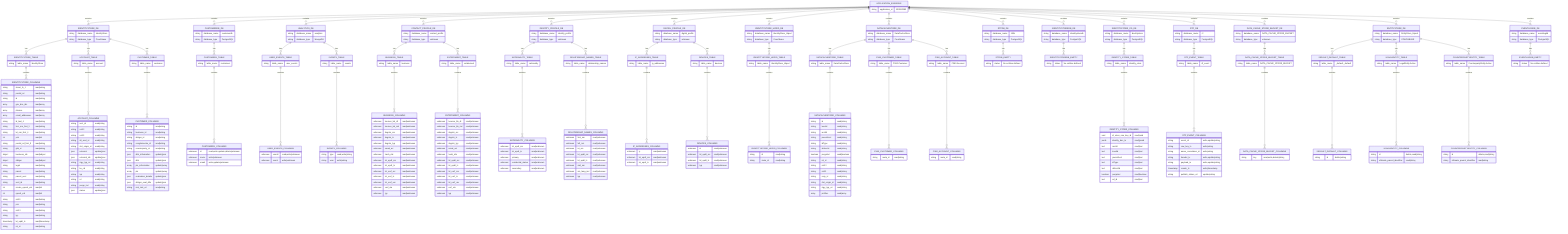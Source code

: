 erDiagram
    APPLICATION_500000383 {
        string application_id "500000383"
    }
    
    %% 1. IdentityStore Database
    IDENTITYSTORE_DB {
        string database_name "IdentityStore"
        string database_type "Couchbase"
    }
    
    IDENTITYSTORE_TABLE {
        string table_name "IdentityStore"
    }
    
    IDENTITYSTORE_COLUMNS {
        string street_ln_1 "read|string"
        string postal_cd "read|string"  
        string id "read|string"
        array gov_doc_ids "read|array"
        array phones "read|array"
        array email_addresses "read|array"
        string id_last_4 "read|string"
        string first_nm_first_3 "read|string"
        string lst_nm_first_4 "read|string"
        int yob "read|int"
        string postal_cd_first_5 "read|string"
        string glbl_id "read|string"
        object business_ids "read|object"
        object obligor "read|object"
        string legal "read|string"
        string parent "read|string"
        string parent_acct "read|string"
        string acct_id "read|string"
        int create_epoch_val "read|int"
        int epoch_val "read|int"
        string cm15 "read|string"
        string pcn "read|string"
        string cm13 "read|string"
        string typ "read|string"
        timestamp lst_updt_ts "read|timestamp"
        string rel_id "read|string"
    }
    
    ACCOUNT_TABLE {
        string table_name "account"
    }
    
    ACCOUNT_COLUMNS {
        string acct_id "read|string"
        string cm13 "read|string"
        string cm15 "read|string"
        string alt_acct_id "read|string"
        string clnt_origin_id "read|string"
        json external "update|json"
        json external_ids "update|json"
        string ctgy_typ_cd "read|string"
        string bu_cd "read|string"
        string typ "read|string"
        string cd "read|string"
        string purge_ind "read|string"
        json status "update|json"
    }
    
    CUSTOMER_TABLE {
        string table_name "customer"
    }
    
    CUSTOMER_COLUMNS {
        string id "read|string"
        string business_id "read|string"
        string obligor_id "read|string"
        string conglomerate_id "read|string"
        string counterparty_id "read|string"
        json dnb_information "update|json"
        json dnb "update|json"
        array pin_information "update|array"
        array pin "update|array"
        json evaluation_details "update|json"
        json obligor_eval_dtls "update|json"
        string mnl_Lnk_cd "read|string"
    }
    
    %% 2. CustomerDB Database
    CUSTOMERDB_DB {
        string database_name "customerdb"
        string database_type "PostgreSQL"
    }
    
    CUSTOMERS_TABLE {
        string table_name "customers"
    }
    
    CUSTOMERS_COLUMNS {
        unknown id "read,write,update,delete|unknown"
        unknown name "write|unknown"
        unknown email "write,update|unknown"
    }
    
    %% 3. Analytics Database
    ANALYTICS_DB {
        string database_name "analytics"
        string database_type "MongoDB"
    }
    
    USER_EVENTS_TABLE {
        string table_name "user_events"
    }
    
    USER_EVENTS_COLUMNS {
        unknown userId "read,write|unknown"
        unknown event "write|unknown"
    }
    
    EVENTS_TABLE {
        string table_name "events"
    }
    
    EVENTS_COLUMNS {
        string type "read,write|string"
        string user "write|string"
    }
    
    %% 4. Contact Profile Database
    CONTACT_PROFILE_DB {
        string database_name "contact_profile"
        string database_type "unknown"
    }
    
    BUSINESS_TABLE {
        string table_name "business"
    }
    
    BUSINESS_COLUMNS {
        unknown bounce_bk_dt "read|unknown"
        unknown bounce_bk_ind "read|unknown"
        unknown dsgntn_src "read|unknown"
        unknown dsgntn_ts "read|unknown"
        unknown dsgntn_typ "read|unknown"
        unknown email_ad "read|unknown"
        unknown hash_nbr "read|unknown"
        unknown lst_updt_src "read|unknown"
        unknown lst_updt_ts "read|unknown"
        unknown lst_verf_src "read|unknown"
        unknown lst_verf_ts "read|unknown"
        unknown lst_verf_usr "read|unknown"
        unknown verf_sta "read|unknown"
        unknown typ "read|unknown"
    }
    
    ESTATEMENT_TABLE {
        string table_name "estatement"
    }
    
    ESTATEMENT_COLUMNS {
        unknown bounce_bk_dt "read|unknown"
        unknown bounce_bk_ind "read|unknown"
        unknown dsgntn_src "read|unknown"
        unknown dsgntn_ts "read|unknown"
        unknown dsgntn_typ "read|unknown"
        unknown email_ad "read|unknown"
        unknown hash_nbr "read|unknown"
        unknown lst_updt_src "read|unknown"
        unknown lst_updt_ts "read|unknown"
        unknown lst_verf_src "read|unknown"
        unknown lst_verf_ts "read|unknown"
        unknown lst_verf_usr "read|unknown"
        unknown verf_sta "read|unknown"
        unknown typ "read|unknown"
    }
    
    %% 5. Identity Profile Database
    IDENTITY_PROFILE_DB {
        string database_name "identity_profile"
        string database_type "unknown"
    }
    
    NATIONALITY_TABLE {
        string table_name "nationality"
    }
    
    NATIONALITY_COLUMNS {
        unknown lst_updt_src "read|unknown"
        unknown lst_updt_ts "read|unknown"
        unknown primary "read|unknown"
        unknown residential_status "read|unknown"
        unknown secondary "read|unknown"
    }
    
    RELATIONSHIP_NAMES_TABLE {
        string table_name "relationship_names"
    }
    
    RELATIONSHIP_NAMES_COLUMNS {
        unknown first_nm "read|unknown"
        unknown full_nm "read|unknown"
        unknown lst_nm "read|unknown"
        unknown lst_updt_src "read|unknown"
        unknown lst_updt_ts "read|unknown"
        unknown mid_nm "read|unknown"
        unknown nm_lang_ind "read|unknown"
        unknown typ "read|unknown"
    }
    
    %% 6. Digital Profile Database  
    DIGITAL_PROFILE_DB {
        string database_name "digital_profile"
        string database_type "unknown"
    }
    
    IP_ADDRESSES_TABLE {
        string table_name "ip_addresses"
    }
    
    IP_ADDRESSES_COLUMNS {
        unknown ip "read|unknown"
        unknown lst_updt_src "read|unknown"
        unknown lst_updt_ts "read|unknown"
    }
    
    DEVICES_TABLE {
        string table_name "devices"
    }
    
    DEVICES_COLUMNS {
        unknown id "read|unknown"
        unknown lst_updt_src "read|unknown"
        unknown lst_updt_ts "read|unknown"
        unknown typ "read|unknown"
    }
    
    %% 7. IdentityStore_Hiped Database
    IDENTITYSTORE_HIPED_DB {
        string database_name "IdentityStore_Hiped"
        string database_type "Couchbase"
    }
    
    IDENTITYSTORE_HIPED_TABLE {
        string table_name "IdentityStore_Hiped"
    }
    
    IDENTITYSTORE_HIPED_COLUMNS {
        string id "read|string"
        string meta_id "read|string"
    }
    
    %% 8. DataCacheStore Database
    DATACACHESTORE_DB {
        string database_name "DataCacheStore"
        string database_type "Couchbase"
    }
    
    DATACACHESTORE_TABLE {
        string table_name "DataCacheStore"
    }
    
    DATACACHESTORE_COLUMNS {
        string id "read|string"
        string levelId "read|string"
        string acctId "read|string"
        string parentAcct "read|string"
        string idType "read|string"
        string altAcctId "read|string"
        boolean purgeInd "read|boolean"
        string rel_id "read|string"
        string cm13 "read|string"
        string cm11 "read|string"
        string corp_id "read|string"
        string clnt_origin_id "read|string"
        string ctgy_typ_cd "read|string"
        array profiles "read|array"
    }
    
    C360_CUSTOMER_TABLE {
        string table_name "C360.Customer"
    }
    
    C360_CUSTOMER_COLUMNS {
        string meta_id "read|string"
    }
    
    C360_ACCOUNT_TABLE {
        string table_name "C360.Account"
    }
    
    C360_ACCOUNT_COLUMNS {
        string meta_id "read|string"
    }
    
    %% 9. RTFDB Database
    RTFDB_DB {
        string database_name "rtfdb"
        string database_type "PostgreSQL"
    }
    
    RTFDB_EMPTY {
        string status "No entities defined"
    }
    
    %% 10. IdentityStoreDB Database
    IDENTITYSTOREDB_DB {
        string database_name "identitystoredb"
        string database_type "PostgreSQL"
    }
    
    IDENTITYSTOREDB_EMPTY {
        string status "No entities defined"
    }
    
    %% 11. IdentityStore PostgreSQL Database
    IDENTITYSTORE_PG_DB {
        string database_name "identitystore"
        string database_type "PostgreSQL"
    }
    
    IDENTITY_STORE_TABLE {
        string table_name "identity_store"
    }
    
    IDENTITY_STORE_COLUMNS {
        uuid id_store_row_key_id "read|uuid"
        jsonb identity_doc_tx "read|jsonb"
        text acctId "read|text"
        text levelId "read|text"
        text parentAcct "read|text"
        text idType "read|text"
        text altAcctId "read|text"
        boolean purgeInd "read|boolean"
        text rel_id "read|text"
    }
    
    %% 12. RTF Database
    RTF_DB {
        string database_name "rtf"
        string database_type "PostgreSQL"
    }
    
    RTF_EVENT_TABLE {
        string table_name "rtf_event"
    }
    
    RTF_EVENT_COLUMNS {
        string event_id "write,update|string"
        string row_key_tx "write|string"
        string amex_correlation_id "write|string"
        string header_tx "write,update|string"
        string payload_tx "write,update|string"
        timestamp create_ts "write|timestamp"
        string publish_status_cd "update|string"
    }
    
    %% 13. DATA_CACHE_STORE_BUCKET Database
    DATA_CACHE_STORE_BUCKET_DB {
        string database_name "DATA_CACHE_STORE_BUCKET"
        string database_type "unknown"
    }
    
    DATA_CACHE_STORE_BUCKET_TABLE {
        string table_name "DATA_CACHE_STORE_BUCKET"
    }
    
    DATA_CACHE_STORE_BUCKET_COLUMNS {
        string key "read,write,delete|string"
    }
    
    %% 14. EntityStore_Hiped Database
    ENTITYSTORE_DB {
        string database_name "EntityStore_Hiped"
        string database_type "COUCHBASE"
    }
    
    DEFAULT_DEFAULT_TABLE {
        string table_name "_default._default"
    }
    
    DEFAULT_DEFAULT_COLUMNS {
        string id "delete|string"
    }
    
    LEGALENTITY_TABLE {
        string table_name "LegalEntity.Active"
    }
    
    LEGALENTITY_COLUMNS {
        string id "delete,read|string"
        string ultimate_parent_identifier "read|string"
    }
    
    COUNTERPARTYENTITY_TABLE {
        string table_name "CounterpartyEntity.Active"
    }
    
    COUNTERPARTYENTITY_COLUMNS {
        string id "delete,read|string"
        string ultimate_parent_identifier "read|string"
    }
    
    %% 15. EventLogDB Database
    EVENTLOGDB_DB {
        string database_name "eventlogdb"
        string database_type "PostgreSQL"
    }
    
    EVENTLOGDB_EMPTY {
        string status "No entities defined"
    }
    
    %% Relationships
    APPLICATION_500000383 ||--o{ IDENTITYSTORE_DB : contains
    APPLICATION_500000383 ||--o{ CUSTOMERDB_DB : contains
    APPLICATION_500000383 ||--o{ ANALYTICS_DB : contains
    APPLICATION_500000383 ||--o{ CONTACT_PROFILE_DB : contains
    APPLICATION_500000383 ||--o{ IDENTITY_PROFILE_DB : contains
    APPLICATION_500000383 ||--o{ DIGITAL_PROFILE_DB : contains
    APPLICATION_500000383 ||--o{ IDENTITYSTORE_HIPED_DB : contains
    APPLICATION_500000383 ||--o{ DATACACHESTORE_DB : contains
    APPLICATION_500000383 ||--o{ RTFDB_DB : contains
    APPLICATION_500000383 ||--o{ IDENTITYSTOREDB_DB : contains
    APPLICATION_500000383 ||--o{ IDENTITYSTORE_PG_DB : contains
    APPLICATION_500000383 ||--o{ RTF_DB : contains
    APPLICATION_500000383 ||--o{ DATA_CACHE_STORE_BUCKET_DB : contains
    APPLICATION_500000383 ||--o{ ENTITYSTORE_DB : contains
    APPLICATION_500000383 ||--o{ EVENTLOGDB_DB : contains
    
    %% Database to Table relationships
    IDENTITYSTORE_DB ||--o{ IDENTITYSTORE_TABLE : has
    IDENTITYSTORE_DB ||--o{ ACCOUNT_TABLE : has
    IDENTITYSTORE_DB ||--o{ CUSTOMER_TABLE : has
    
    CUSTOMERDB_DB ||--o{ CUSTOMERS_TABLE : has
    
    ANALYTICS_DB ||--o{ USER_EVENTS_TABLE : has
    ANALYTICS_DB ||--o{ EVENTS_TABLE : has
    
    CONTACT_PROFILE_DB ||--o{ BUSINESS_TABLE : has
    CONTACT_PROFILE_DB ||--o{ ESTATEMENT_TABLE : has
    
    IDENTITY_PROFILE_DB ||--o{ NATIONALITY_TABLE : has
    IDENTITY_PROFILE_DB ||--o{ RELATIONSHIP_NAMES_TABLE : has
    
    DIGITAL_PROFILE_DB ||--o{ IP_ADDRESSES_TABLE : has
    DIGITAL_PROFILE_DB ||--o{ DEVICES_TABLE : has
    
    IDENTITYSTORE_HIPED_DB ||--o{ IDENTITYSTORE_HIPED_TABLE : has
    
    DATACACHESTORE_DB ||--o{ DATACACHESTORE_TABLE : has
    DATACACHESTORE_DB ||--o{ C360_CUSTOMER_TABLE : has
    DATACACHESTORE_DB ||--o{ C360_ACCOUNT_TABLE : has
    
    RTFDB_DB ||--o{ RTFDB_EMPTY : has
    IDENTITYSTOREDB_DB ||--o{ IDENTITYSTOREDB_EMPTY : has
    EVENTLOGDB_DB ||--o{ EVENTLOGDB_EMPTY : has
    
    IDENTITYSTORE_PG_DB ||--o{ IDENTITY_STORE_TABLE : has
    
    RTF_DB ||--o{ RTF_EVENT_TABLE : has
    
    DATA_CACHE_STORE_BUCKET_DB ||--o{ DATA_CACHE_STORE_BUCKET_TABLE : has
    
    ENTITYSTORE_DB ||--o{ DEFAULT_DEFAULT_TABLE : has
    ENTITYSTORE_DB ||--o{ LEGALENTITY_TABLE : has
    ENTITYSTORE_DB ||--o{ COUNTERPARTYENTITY_TABLE : has
    
    %% Table to Column relationships
    IDENTITYSTORE_TABLE ||--o{ IDENTITYSTORE_COLUMNS : contains
    ACCOUNT_TABLE ||--o{ ACCOUNT_COLUMNS : contains
    CUSTOMER_TABLE ||--o{ CUSTOMER_COLUMNS : contains
    
    CUSTOMERS_TABLE ||--o{ CUSTOMERS_COLUMNS : contains
    
    USER_EVENTS_TABLE ||--o{ USER_EVENTS_COLUMNS : contains
    EVENTS_TABLE ||--o{ EVENTS_COLUMNS : contains
    
    BUSINESS_TABLE ||--o{ BUSINESS_COLUMNS : contains
    ESTATEMENT_TABLE ||--o{ ESTATEMENT_COLUMNS : contains
    
    NATIONALITY_TABLE ||--o{ NATIONALITY_COLUMNS : contains
    RELATIONSHIP_NAMES_TABLE ||--o{ RELATIONSHIP_NAMES_COLUMNS : contains
    
    IP_ADDRESSES_TABLE ||--o{ IP_ADDRESSES_COLUMNS : contains
    DEVICES_TABLE ||--o{ DEVICES_COLUMNS : contains
    
    IDENTITYSTORE_HIPED_TABLE ||--o{ IDENTITYSTORE_HIPED_COLUMNS : contains
    
    DATACACHESTORE_TABLE ||--o{ DATACACHESTORE_COLUMNS : contains
    C360_CUSTOMER_TABLE ||--o{ C360_CUSTOMER_COLUMNS : contains
    C360_ACCOUNT_TABLE ||--o{ C360_ACCOUNT_COLUMNS : contains
    
    IDENTITY_STORE_TABLE ||--o{ IDENTITY_STORE_COLUMNS : contains
    
    RTF_EVENT_TABLE ||--o{ RTF_EVENT_COLUMNS : contains
    
    DATA_CACHE_STORE_BUCKET_TABLE ||--o{ DATA_CACHE_STORE_BUCKET_COLUMNS : contains
    
    DEFAULT_DEFAULT_TABLE ||--o{ DEFAULT_DEFAULT_COLUMNS : contains
    LEGALENTITY_TABLE ||--o{ LEGALENTITY_COLUMNS : contains
    COUNTERPARTYENTITY_TABLE ||--o{ COUNTERPARTYENTITY_COLUMNS : contains